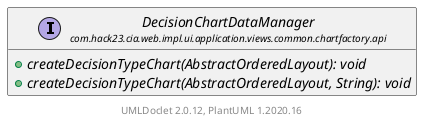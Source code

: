 @startuml
    set namespaceSeparator none
    hide empty fields
    hide empty methods

    interface "<size:14>DecisionChartDataManager\n<size:10>com.hack23.cia.web.impl.ui.application.views.common.chartfactory.api" as com.hack23.cia.web.impl.ui.application.views.common.chartfactory.api.DecisionChartDataManager [[DecisionChartDataManager.html]] {
        {abstract} +createDecisionTypeChart(AbstractOrderedLayout): void
        {abstract} +createDecisionTypeChart(AbstractOrderedLayout, String): void
    }

    center footer UMLDoclet 2.0.12, PlantUML 1.2020.16
@enduml
